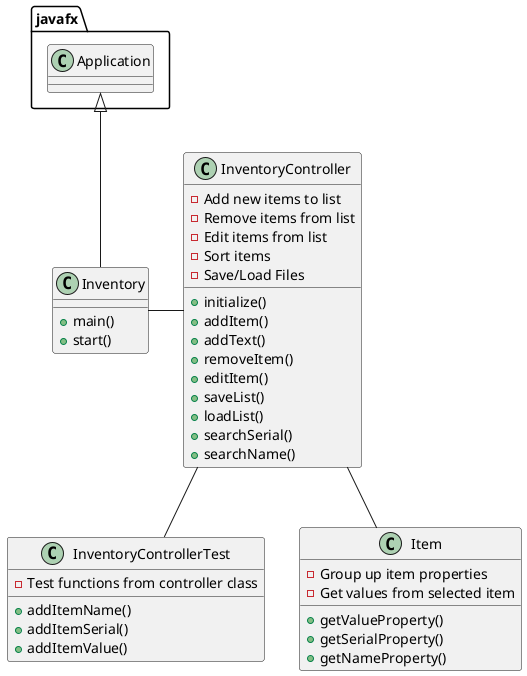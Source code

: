 @startuml
'https://plantuml.com/class-diagram

class Inventory {
    + main()
    + start()
}

class InventoryController {
    - Add new items to list
    - Remove items from list
    - Edit items from list
    - Sort items
    - Save/Load Files

    + initialize()
    + addItem()
    + addText()
    + removeItem()
    + editItem()
    + saveList()
    + loadList()
    + searchSerial()
    + searchName()
}

class InventoryControllerTest {
    - Test functions from controller class

    + addItemName()
    + addItemSerial()
    + addItemValue()
}


class Item {
    - Group up item properties
    - Get values from selected item

    + getValueProperty()
    + getSerialProperty()
    + getNameProperty()

}



javafx.Application  <|-- Inventory
Inventory - InventoryController
InventoryController -- Item
InventoryController -- InventoryControllerTest
@enduml